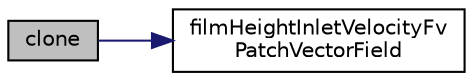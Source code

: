 digraph "clone"
{
  bgcolor="transparent";
  edge [fontname="Helvetica",fontsize="10",labelfontname="Helvetica",labelfontsize="10"];
  node [fontname="Helvetica",fontsize="10",shape=record];
  rankdir="LR";
  Node20 [label="clone",height=0.2,width=0.4,color="black", fillcolor="grey75", style="filled", fontcolor="black"];
  Node20 -> Node21 [color="midnightblue",fontsize="10",style="solid",fontname="Helvetica"];
  Node21 [label="filmHeightInletVelocityFv\lPatchVectorField",height=0.2,width=0.4,color="black",URL="$a30097.html#aa9e276b24567f3db5f11a530fcb8ea6e",tooltip="Construct from patch and internal field. "];
}
